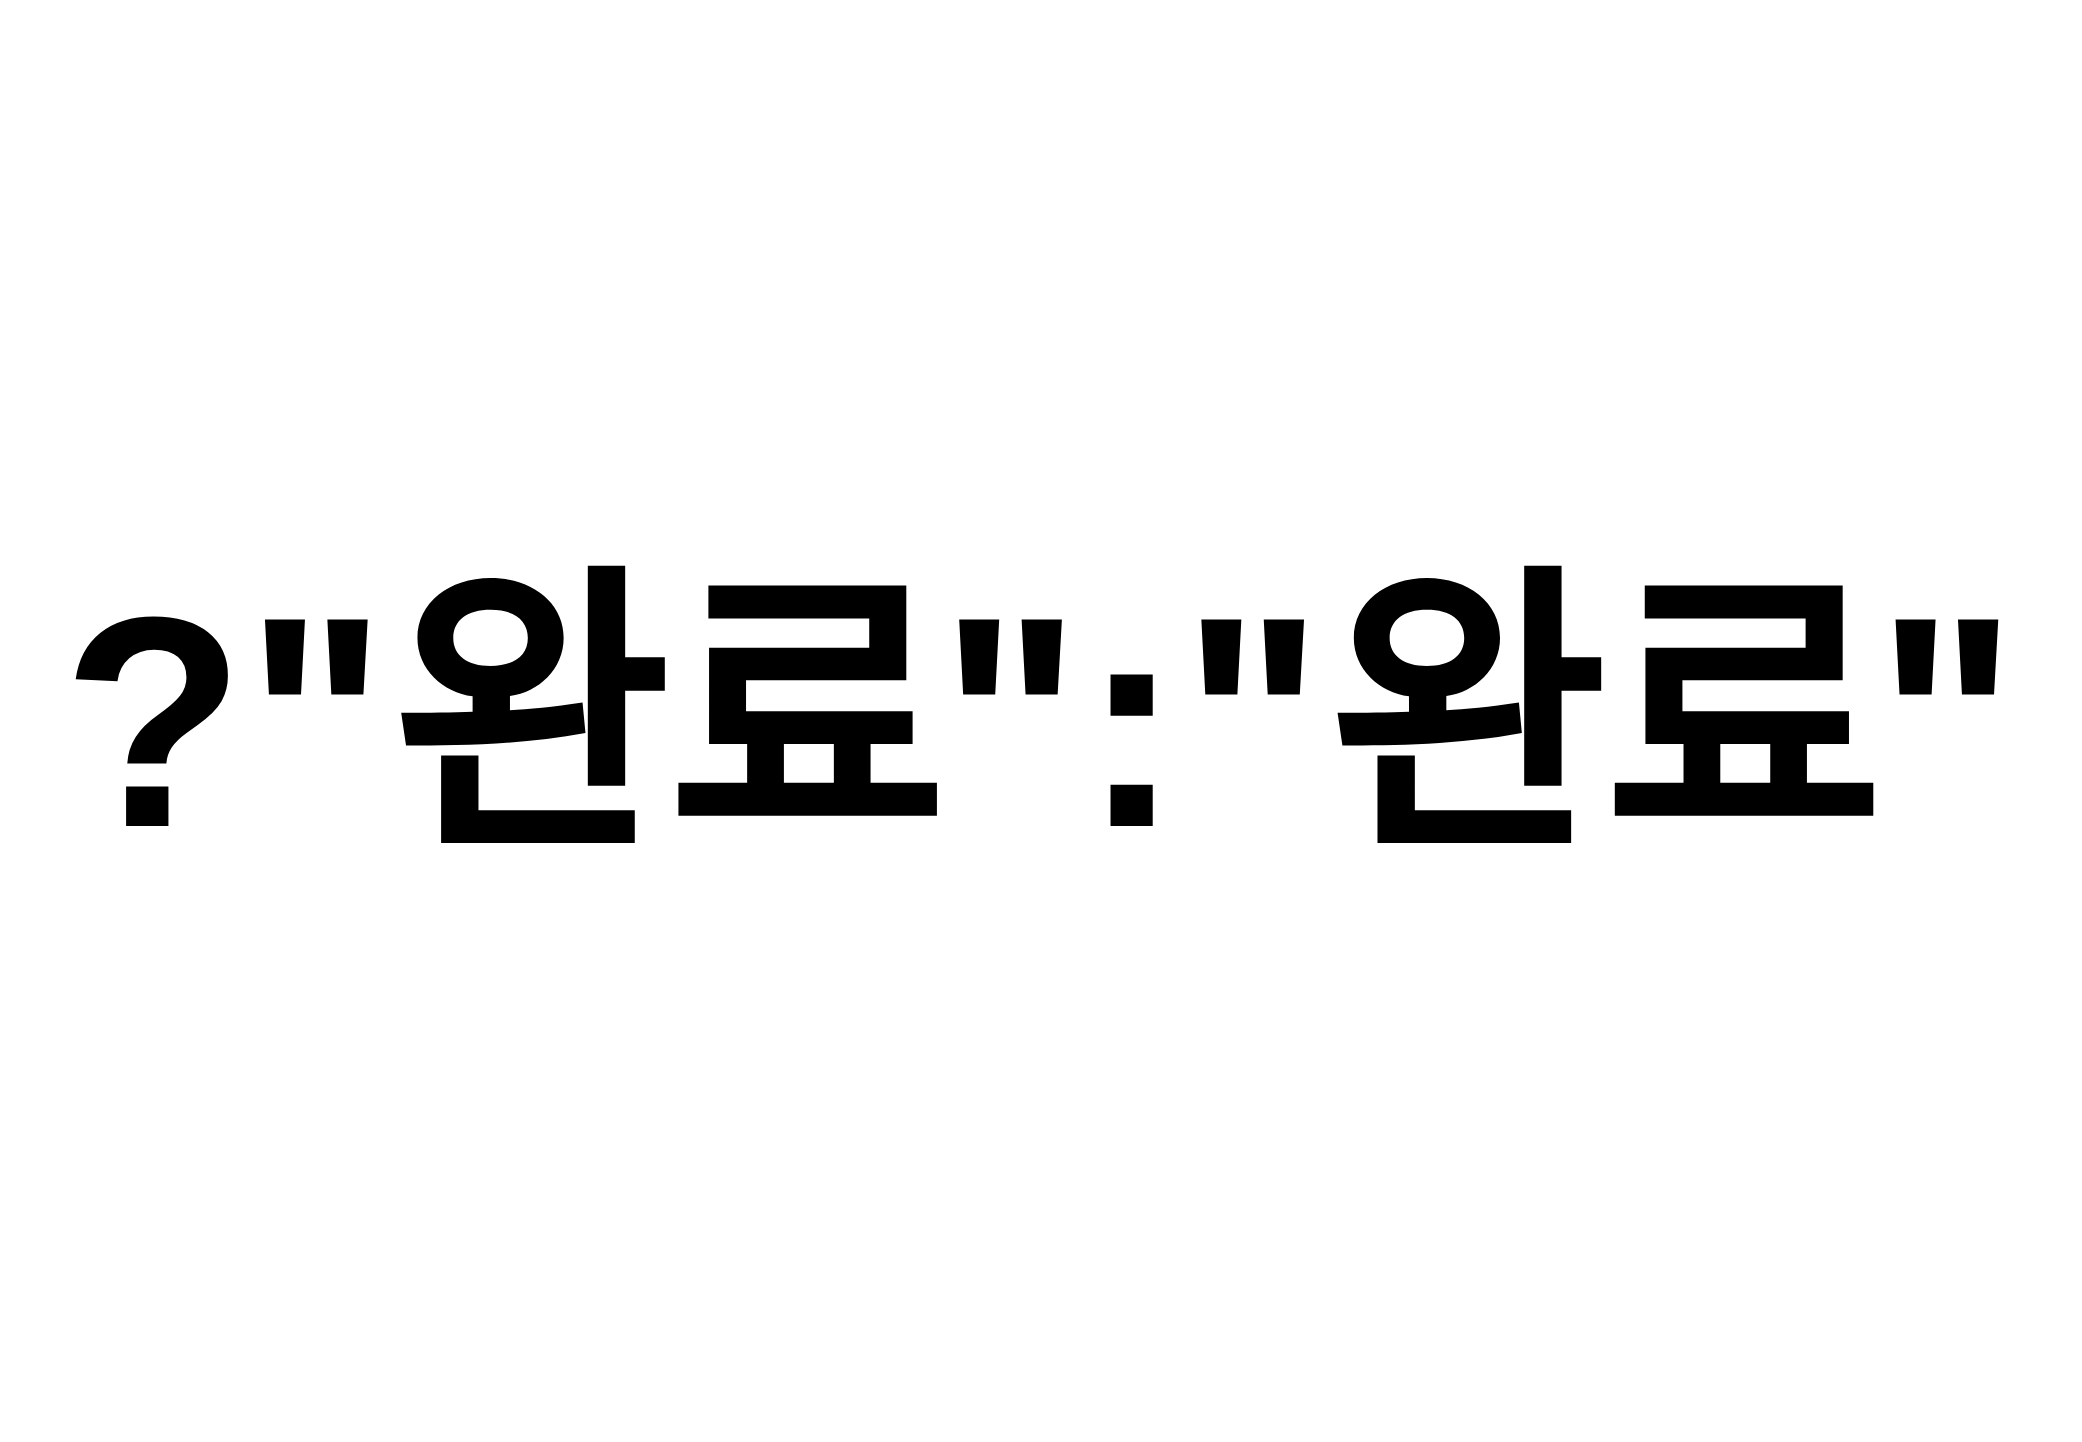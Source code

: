 <mxfile>
    <diagram id="vGevdwLZ-z6PCxuflHgP" name="페이지-1">
        <mxGraphModel dx="1888" dy="820" grid="1" gridSize="10" guides="1" tooltips="1" connect="1" arrows="1" fold="1" page="1" pageScale="1" pageWidth="827" pageHeight="1169" math="0" shadow="0">
            <root>
                <mxCell id="0"/>
                <mxCell id="1" parent="0"/>
                <mxCell id="5" value="&lt;b&gt;&lt;font style=&quot;font-size: 150px;&quot;&gt;?&quot;완료&quot;:&quot;완료&quot;&lt;/font&gt;&lt;/b&gt;" style="text;strokeColor=none;align=center;fillColor=none;html=1;verticalAlign=middle;whiteSpace=wrap;rounded=0;strokeWidth=14;" parent="1" vertex="1">
                    <mxGeometry x="-70" y="420" width="1040" height="720" as="geometry"/>
                </mxCell>
            </root>
        </mxGraphModel>
    </diagram>
</mxfile>